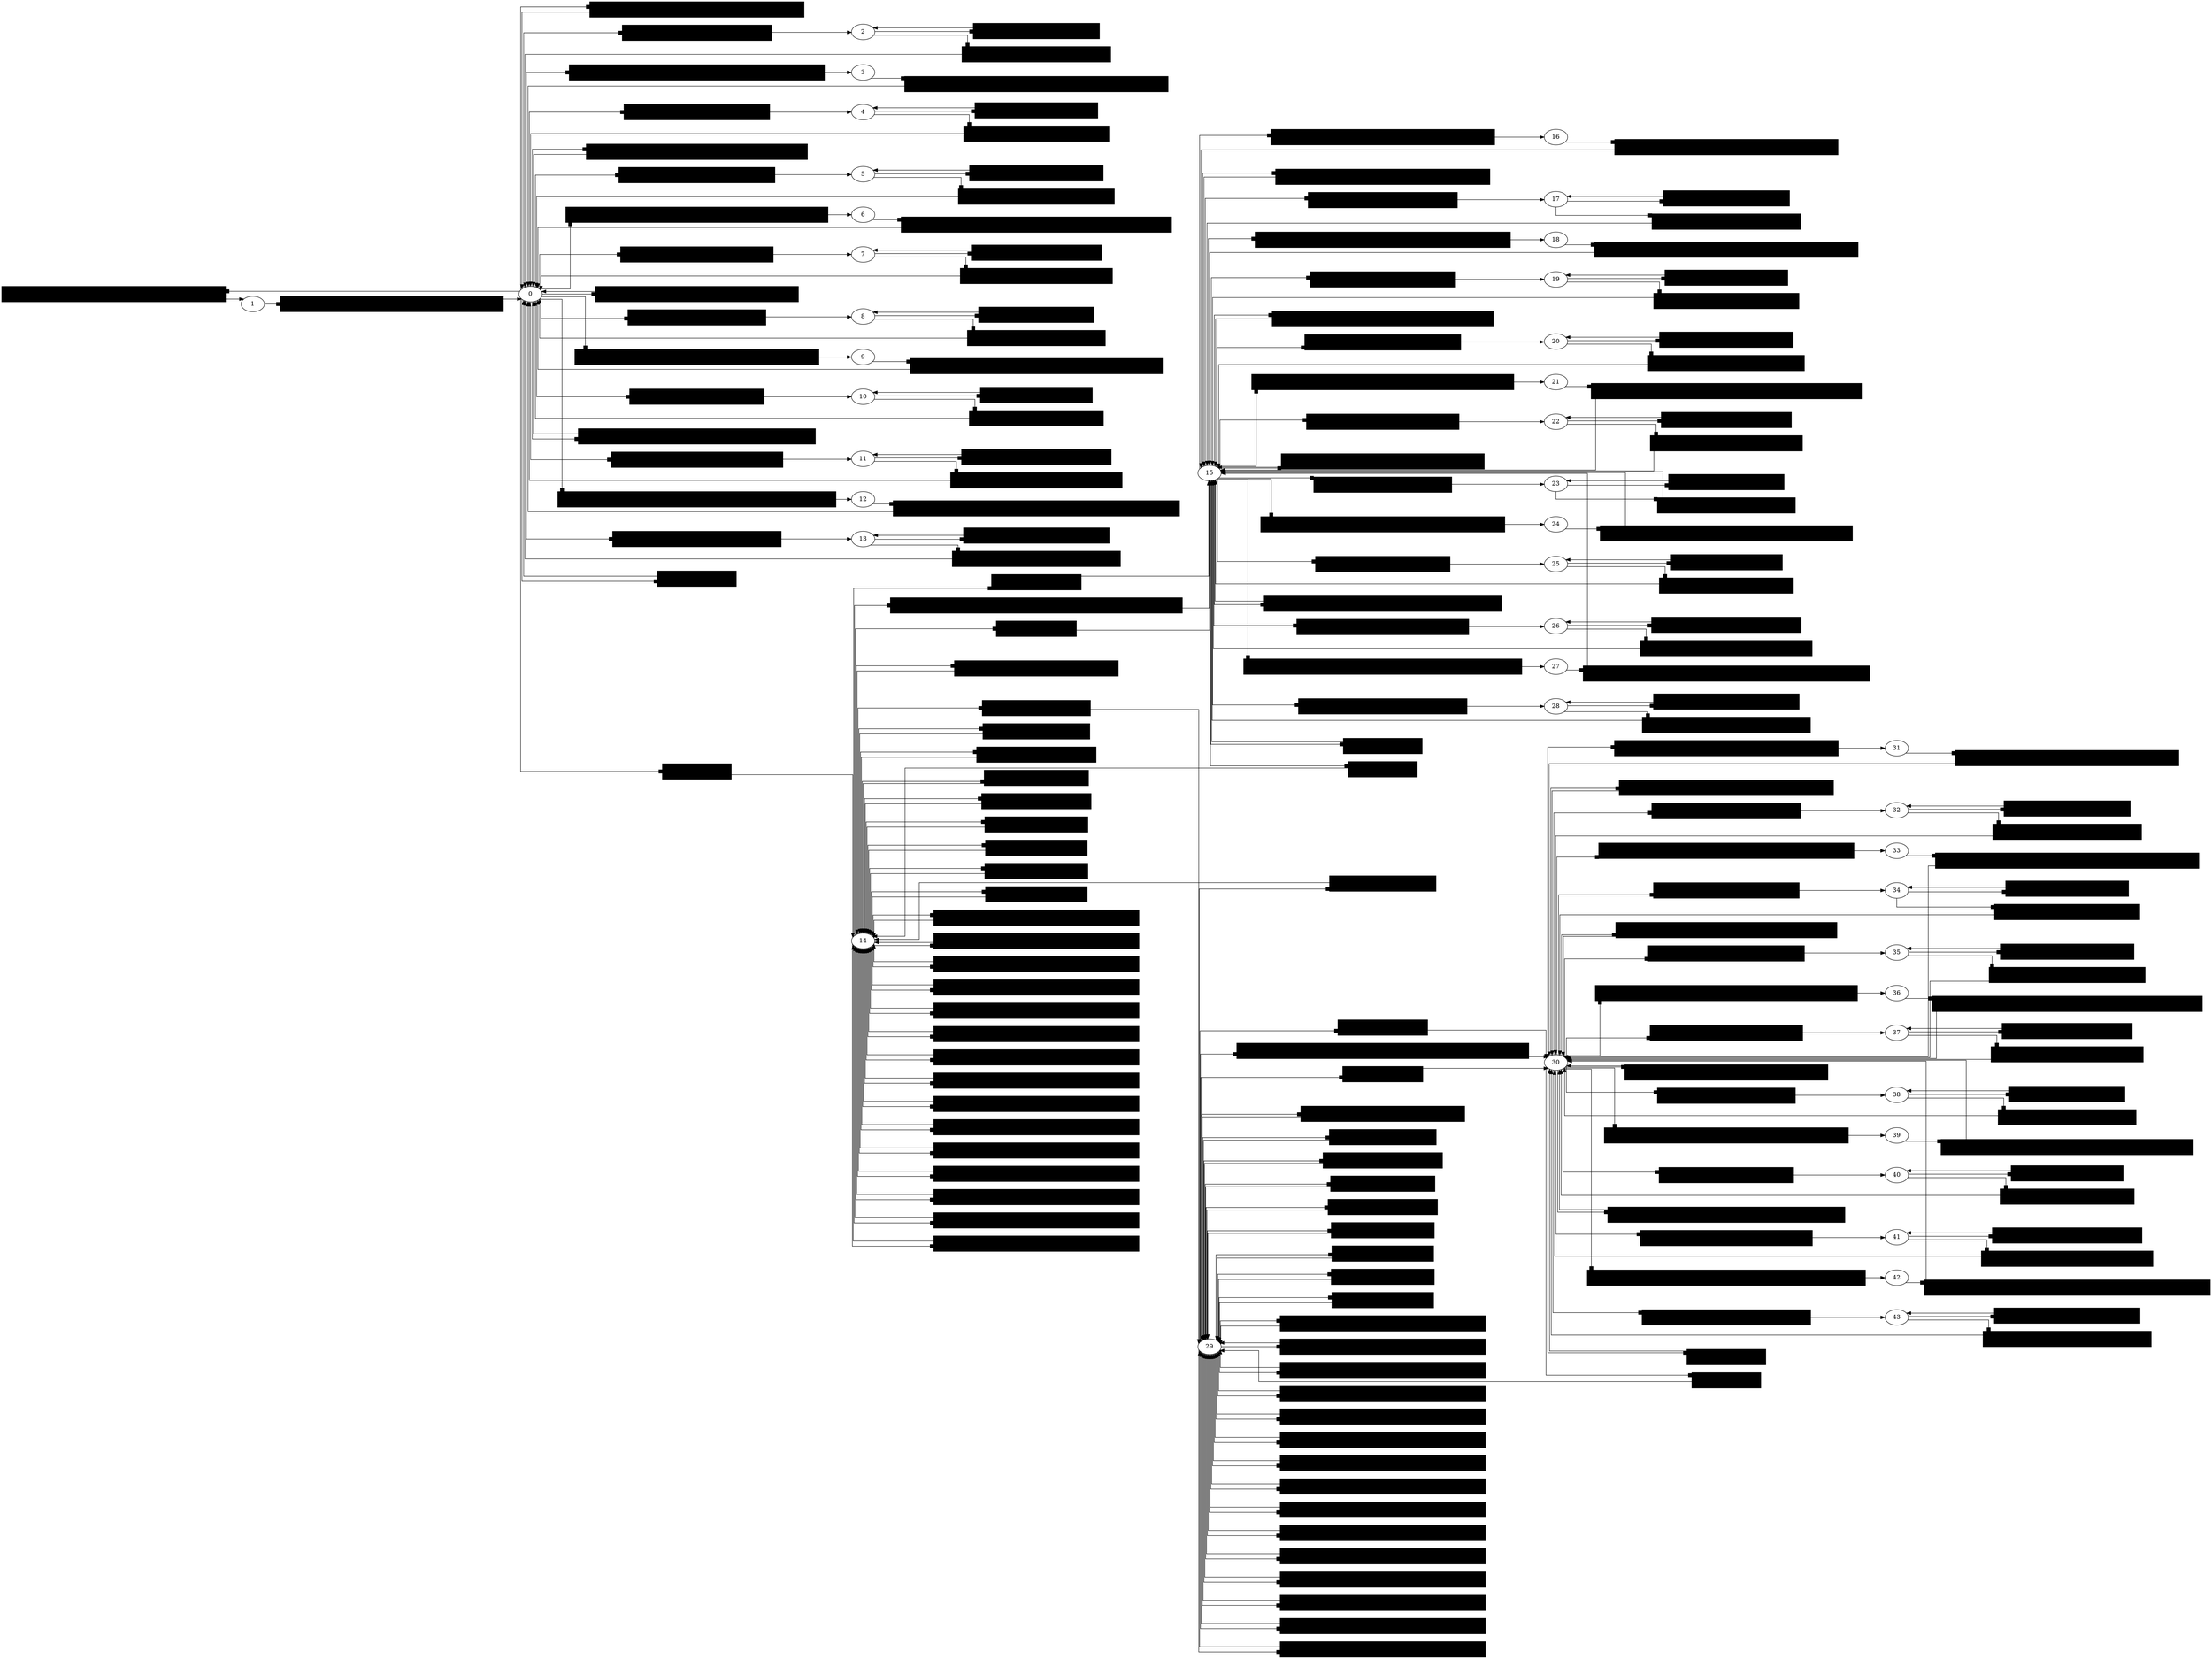 digraph G {

	rankdir="LR";
	splines=ortho;

	E0 [label="'mouseenter' on '#v-0'='svg'][1]/*[name()='g'][1]/*[name()='circle'][1])", shape="box", style="filled", fillcolor="#000000", fontcolor="#000000"];
	0 -> E0 [arrowhead="box"];
	E0 -> 1;

	E1 [label="'click' on '#selector-block-Alcohol div.selector-block-title span.undo'", shape="box", style="filled", fillcolor="#000000", fontcolor="#000000"];
	0 -> E1 [arrowhead="box"];
	E1 -> 0;

	E2 [label="'mouseenter' on '#bargram-interval-Alcohol-0'", shape="box", style="filled", fillcolor="#000000", fontcolor="#000000"];
	0 -> E2 [arrowhead="box"];
	E2 -> 2;

	E3 [label="'mousedown' on '#bargram-selector-Alcohol div.values-container div.value.slider'", shape="box", style="filled", fillcolor="#000000", fontcolor="#000000"];
	0 -> E3 [arrowhead="box"];
	E3 -> 3;

	E4 [label="'mouseenter' on '#boxplot-interval-Alcohol-0'", shape="box", style="filled", fillcolor="#000000", fontcolor="#000000"];
	0 -> E4 [arrowhead="box"];
	E4 -> 4;

	E5 [label="'click' on '#selector-block-Malicacid div.selector-block-title span.undo'", shape="box", style="filled", fillcolor="#000000", fontcolor="#000000"];
	0 -> E5 [arrowhead="box"];
	E5 -> 0;

	E6 [label="'mouseenter' on '#bargram-interval-Malicacid-0'", shape="box", style="filled", fillcolor="#000000", fontcolor="#000000"];
	0 -> E6 [arrowhead="box"];
	E6 -> 5;

	E7 [label="'mousedown' on '#bargram-selector-Malicacid div.values-container div.value.slider'", shape="box", style="filled", fillcolor="#000000", fontcolor="#000000"];
	0 -> E7 [arrowhead="box"];
	E7 -> 6;

	E8 [label="'mouseenter' on '#boxplot-interval-Malicacid-0'", shape="box", style="filled", fillcolor="#000000", fontcolor="#000000"];
	0 -> E8 [arrowhead="box"];
	E8 -> 7;

	E9 [label="'click' on '#selector-block-Ash div.selector-block-title span.undo'", shape="box", style="filled", fillcolor="#000000", fontcolor="#000000"];
	0 -> E9 [arrowhead="box"];
	E9 -> 0;

	E10 [label="'mouseenter' on '#bargram-interval-Ash-0'", shape="box", style="filled", fillcolor="#000000", fontcolor="#000000"];
	0 -> E10 [arrowhead="box"];
	E10 -> 8;

	E11 [label="'mousedown' on '#bargram-selector-Ash div.values-container div.value.slider'", shape="box", style="filled", fillcolor="#000000", fontcolor="#000000"];
	0 -> E11 [arrowhead="box"];
	E11 -> 9;

	E12 [label="'mouseenter' on '#boxplot-interval-Ash-0'", shape="box", style="filled", fillcolor="#000000", fontcolor="#000000"];
	0 -> E12 [arrowhead="box"];
	E12 -> 10;

	E13 [label="'click' on '#selector-block-Alcalinityofash div.selector-block-title span.undo'", shape="box", style="filled", fillcolor="#000000", fontcolor="#000000"];
	0 -> E13 [arrowhead="box"];
	E13 -> 0;

	E14 [label="'mouseenter' on '#bargram-interval-Alcalinityofash-0'", shape="box", style="filled", fillcolor="#000000", fontcolor="#000000"];
	0 -> E14 [arrowhead="box"];
	E14 -> 11;

	E15 [label="'mousedown' on '#bargram-selector-Alcalinityofash div.values-container div.value.slider'", shape="box", style="filled", fillcolor="#000000", fontcolor="#000000"];
	0 -> E15 [arrowhead="box"];
	E15 -> 12;

	E16 [label="'mouseenter' on '#boxplot-interval-Alcalinityofash-0'", shape="box", style="filled", fillcolor="#000000", fontcolor="#000000"];
	0 -> E16 [arrowhead="box"];
	E16 -> 13;

	E17 [label="'click' on '#deselect-all'", shape="box", style="filled", fillcolor="#000000", fontcolor="#000000"];
	0 -> E17 [arrowhead="box"];
	E17 -> 0;

	E18 [label="'click' on '#settings'", shape="box", style="filled", fillcolor="#000000", fontcolor="#000000"];
	0 -> E18 [arrowhead="box"];
	E18 -> 14;

	E19 [label="'mouseleave' on '#v-0'='svg'][1]/*[name()='g'][1]/*[name()='circle'][1])", shape="box", style="filled", fillcolor="#000000", fontcolor="#000000"];
	1 -> E19 [arrowhead="box"];
	E19 -> 0;

	E20 [label="'click' on '#bargram-interval-Alcohol-0'", shape="box", style="filled", fillcolor="#000000", fontcolor="#000000"];
	2 -> E20 [arrowhead="box"];
	E20 -> 2;

	E21 [label="'mouseleave' on '#bargram-interval-Alcohol-0'", shape="box", style="filled", fillcolor="#000000", fontcolor="#000000"];
	2 -> E21 [arrowhead="box"];
	E21 -> 0;

	E22 [label="'facsimile_back' on '#bargram-selector-Alcohol div.values-container div.value.slider'", shape="box", style="filled", fillcolor="#000000", fontcolor="#000000"];
	3 -> E22 [arrowhead="box"];
	E22 -> 0;

	E23 [label="'click' on '#boxplot-interval-Alcohol-0'", shape="box", style="filled", fillcolor="#000000", fontcolor="#000000"];
	4 -> E23 [arrowhead="box"];
	E23 -> 4;

	E24 [label="'mouseleave' on '#boxplot-interval-Alcohol-0'", shape="box", style="filled", fillcolor="#000000", fontcolor="#000000"];
	4 -> E24 [arrowhead="box"];
	E24 -> 0;

	E25 [label="'click' on '#bargram-interval-Malicacid-0'", shape="box", style="filled", fillcolor="#000000", fontcolor="#000000"];
	5 -> E25 [arrowhead="box"];
	E25 -> 5;

	E26 [label="'mouseleave' on '#bargram-interval-Malicacid-0'", shape="box", style="filled", fillcolor="#000000", fontcolor="#000000"];
	5 -> E26 [arrowhead="box"];
	E26 -> 0;

	E27 [label="'facsimile_back' on '#bargram-selector-Malicacid div.values-container div.value.slider'", shape="box", style="filled", fillcolor="#000000", fontcolor="#000000"];
	6 -> E27 [arrowhead="box"];
	E27 -> 0;

	E28 [label="'click' on '#boxplot-interval-Malicacid-0'", shape="box", style="filled", fillcolor="#000000", fontcolor="#000000"];
	7 -> E28 [arrowhead="box"];
	E28 -> 7;

	E29 [label="'mouseleave' on '#boxplot-interval-Malicacid-0'", shape="box", style="filled", fillcolor="#000000", fontcolor="#000000"];
	7 -> E29 [arrowhead="box"];
	E29 -> 0;

	E30 [label="'click' on '#bargram-interval-Ash-0'", shape="box", style="filled", fillcolor="#000000", fontcolor="#000000"];
	8 -> E30 [arrowhead="box"];
	E30 -> 8;

	E31 [label="'mouseleave' on '#bargram-interval-Ash-0'", shape="box", style="filled", fillcolor="#000000", fontcolor="#000000"];
	8 -> E31 [arrowhead="box"];
	E31 -> 0;

	E32 [label="'facsimile_back' on '#bargram-selector-Ash div.values-container div.value.slider'", shape="box", style="filled", fillcolor="#000000", fontcolor="#000000"];
	9 -> E32 [arrowhead="box"];
	E32 -> 0;

	E33 [label="'click' on '#boxplot-interval-Ash-0'", shape="box", style="filled", fillcolor="#000000", fontcolor="#000000"];
	10 -> E33 [arrowhead="box"];
	E33 -> 10;

	E34 [label="'mouseleave' on '#boxplot-interval-Ash-0'", shape="box", style="filled", fillcolor="#000000", fontcolor="#000000"];
	10 -> E34 [arrowhead="box"];
	E34 -> 0;

	E35 [label="'click' on '#bargram-interval-Alcalinityofash-0'", shape="box", style="filled", fillcolor="#000000", fontcolor="#000000"];
	11 -> E35 [arrowhead="box"];
	E35 -> 11;

	E36 [label="'mouseleave' on '#bargram-interval-Alcalinityofash-0'", shape="box", style="filled", fillcolor="#000000", fontcolor="#000000"];
	11 -> E36 [arrowhead="box"];
	E36 -> 0;

	E37 [label="'facsimile_back' on '#bargram-selector-Alcalinityofash div.values-container div.value.slider'", shape="box", style="filled", fillcolor="#000000", fontcolor="#000000"];
	12 -> E37 [arrowhead="box"];
	E37 -> 0;

	E38 [label="'click' on '#boxplot-interval-Alcalinityofash-0'", shape="box", style="filled", fillcolor="#000000", fontcolor="#000000"];
	13 -> E38 [arrowhead="box"];
	E38 -> 13;

	E39 [label="'mouseleave' on '#boxplot-interval-Alcalinityofash-0'", shape="box", style="filled", fillcolor="#000000", fontcolor="#000000"];
	13 -> E39 [arrowhead="box"];
	E39 -> 0;

	E40 [label="'click' on '#modal-settings'", shape="box", style="filled", fillcolor="#000000", fontcolor="#000000"];
	14 -> E40 [arrowhead="box"];
	E40 -> 15;

	E41 [label="'mousedown' on '#modal-settings div.modal-dialog'", shape="box", style="filled", fillcolor="#000000", fontcolor="#000000"];
	14 -> E41 [arrowhead="box"];
	E41 -> 14;

	E42 [label="'click' on '#modal-settings div.modal-dialog div.modal-content div.modal-header button.close'", shape="box", style="filled", fillcolor="#000000", fontcolor="#000000"];
	14 -> E42 [arrowhead="box"];
	E42 -> 15;

	E43 [label="'change' [wine.csv] on '#dataset'", shape="box", style="filled", fillcolor="#000000", fontcolor="#000000"];
	14 -> E43 [arrowhead="box"];
	E43 -> 29;

	E44 [label="'change' on '#blockOperationOr'", shape="box", style="filled", fillcolor="#000000", fontcolor="#000000"];
	14 -> E44 [arrowhead="box"];
	E44 -> 14;

	E45 [label="'change' on '#selectorOperationAnd'", shape="box", style="filled", fillcolor="#000000", fontcolor="#000000"];
	14 -> E45 [arrowhead="box"];
	E45 -> 14;

	E46 [label="'change' on '#feedback-domain'", shape="box", style="filled", fillcolor="#000000", fontcolor="#000000"];
	14 -> E46 [arrowhead="box"];
	E46 -> 14;

	E47 [label="'change' on '#feedback-coverage'", shape="box", style="filled", fillcolor="#000000", fontcolor="#000000"];
	14 -> E47 [arrowhead="box"];
	E47 -> 14;

	E48 [label="'change' on '#feedback-arrows'", shape="box", style="filled", fillcolor="#000000", fontcolor="#000000"];
	14 -> E48 [arrowhead="box"];
	E48 -> 14;

	E49 [label="'change' on '#feedback-tooltip'", shape="box", style="filled", fillcolor="#000000", fontcolor="#000000"];
	14 -> E49 [arrowhead="box"];
	E49 -> 14;

	E50 [label="'change' on '#uniform-selector'", shape="box", style="filled", fillcolor="#000000", fontcolor="#000000"];
	14 -> E50 [arrowhead="box"];
	E50 -> 14;

	E51 [label="'change' on '#boxplot-selector'", shape="box", style="filled", fillcolor="#000000", fontcolor="#000000"];
	14 -> E51 [arrowhead="box"];
	E51 -> 14;

	E52 [label="'change' on '#metrics-list div.form-check input.form-check-input'", shape="box", style="filled", fillcolor="#000000", fontcolor="#000000"];
	14 -> E52 [arrowhead="box"];
	E52 -> 14;

	E53 [label="'change' on '#metrics-list div.form-check input.form-check-input'", shape="box", style="filled", fillcolor="#000000", fontcolor="#000000"];
	14 -> E53 [arrowhead="box"];
	E53 -> 14;

	E54 [label="'change' on '#metrics-list div.form-check input.form-check-input'", shape="box", style="filled", fillcolor="#000000", fontcolor="#000000"];
	14 -> E54 [arrowhead="box"];
	E54 -> 14;

	E55 [label="'change' on '#metrics-list div.form-check input.form-check-input'", shape="box", style="filled", fillcolor="#000000", fontcolor="#000000"];
	14 -> E55 [arrowhead="box"];
	E55 -> 14;

	E56 [label="'change' on '#metrics-list div.form-check input.form-check-input'", shape="box", style="filled", fillcolor="#000000", fontcolor="#000000"];
	14 -> E56 [arrowhead="box"];
	E56 -> 14;

	E57 [label="'change' on '#metrics-list div.form-check input.form-check-input'", shape="box", style="filled", fillcolor="#000000", fontcolor="#000000"];
	14 -> E57 [arrowhead="box"];
	E57 -> 14;

	E58 [label="'change' on '#metrics-list div.form-check input.form-check-input'", shape="box", style="filled", fillcolor="#000000", fontcolor="#000000"];
	14 -> E58 [arrowhead="box"];
	E58 -> 14;

	E59 [label="'change' on '#metrics-list div.form-check input.form-check-input'", shape="box", style="filled", fillcolor="#000000", fontcolor="#000000"];
	14 -> E59 [arrowhead="box"];
	E59 -> 14;

	E60 [label="'change' on '#metrics-list div.form-check input.form-check-input'", shape="box", style="filled", fillcolor="#000000", fontcolor="#000000"];
	14 -> E60 [arrowhead="box"];
	E60 -> 14;

	E61 [label="'change' on '#metrics-list div.form-check input.form-check-input'", shape="box", style="filled", fillcolor="#000000", fontcolor="#000000"];
	14 -> E61 [arrowhead="box"];
	E61 -> 14;

	E62 [label="'change' on '#metrics-list div.form-check input.form-check-input'", shape="box", style="filled", fillcolor="#000000", fontcolor="#000000"];
	14 -> E62 [arrowhead="box"];
	E62 -> 14;

	E63 [label="'change' on '#metrics-list div.form-check input.form-check-input'", shape="box", style="filled", fillcolor="#000000", fontcolor="#000000"];
	14 -> E63 [arrowhead="box"];
	E63 -> 14;

	E64 [label="'change' on '#metrics-list div.form-check input.form-check-input'", shape="box", style="filled", fillcolor="#000000", fontcolor="#000000"];
	14 -> E64 [arrowhead="box"];
	E64 -> 14;

	E65 [label="'change' on '#metrics-list div.form-check input.form-check-input'", shape="box", style="filled", fillcolor="#000000", fontcolor="#000000"];
	14 -> E65 [arrowhead="box"];
	E65 -> 14;

	E66 [label="'change' on '#metrics-list div.form-check input.form-check-input'", shape="box", style="filled", fillcolor="#000000", fontcolor="#000000"];
	14 -> E66 [arrowhead="box"];
	E66 -> 14;

	E67 [label="'click' on '#save-button'", shape="box", style="filled", fillcolor="#000000", fontcolor="#000000"];
	14 -> E67 [arrowhead="box"];
	E67 -> 15;

	E68 [label="'mouseenter' on '#v-0'='svg'][1]/*[name()='g'][1]/*[name()='circle'][1])", shape="box", style="filled", fillcolor="#000000", fontcolor="#000000"];
	15 -> E68 [arrowhead="box"];
	E68 -> 16;

	E69 [label="'click' on '#selector-block-Alcohol div.selector-block-title span.undo'", shape="box", style="filled", fillcolor="#000000", fontcolor="#000000"];
	15 -> E69 [arrowhead="box"];
	E69 -> 15;

	E70 [label="'mouseenter' on '#bargram-interval-Alcohol-0'", shape="box", style="filled", fillcolor="#000000", fontcolor="#000000"];
	15 -> E70 [arrowhead="box"];
	E70 -> 17;

	E71 [label="'mousedown' on '#bargram-selector-Alcohol div.values-container div.value.slider'", shape="box", style="filled", fillcolor="#000000", fontcolor="#000000"];
	15 -> E71 [arrowhead="box"];
	E71 -> 18;

	E72 [label="'mouseenter' on '#boxplot-interval-Alcohol-0'", shape="box", style="filled", fillcolor="#000000", fontcolor="#000000"];
	15 -> E72 [arrowhead="box"];
	E72 -> 19;

	E73 [label="'click' on '#selector-block-Malicacid div.selector-block-title span.undo'", shape="box", style="filled", fillcolor="#000000", fontcolor="#000000"];
	15 -> E73 [arrowhead="box"];
	E73 -> 15;

	E74 [label="'mouseenter' on '#bargram-interval-Malicacid-0'", shape="box", style="filled", fillcolor="#000000", fontcolor="#000000"];
	15 -> E74 [arrowhead="box"];
	E74 -> 20;

	E75 [label="'mousedown' on '#bargram-selector-Malicacid div.values-container div.value.slider'", shape="box", style="filled", fillcolor="#000000", fontcolor="#000000"];
	15 -> E75 [arrowhead="box"];
	E75 -> 21;

	E76 [label="'mouseenter' on '#boxplot-interval-Malicacid-0'", shape="box", style="filled", fillcolor="#000000", fontcolor="#000000"];
	15 -> E76 [arrowhead="box"];
	E76 -> 22;

	E77 [label="'click' on '#selector-block-Ash div.selector-block-title span.undo'", shape="box", style="filled", fillcolor="#000000", fontcolor="#000000"];
	15 -> E77 [arrowhead="box"];
	E77 -> 15;

	E78 [label="'mouseenter' on '#bargram-interval-Ash-0'", shape="box", style="filled", fillcolor="#000000", fontcolor="#000000"];
	15 -> E78 [arrowhead="box"];
	E78 -> 23;

	E79 [label="'mousedown' on '#bargram-selector-Ash div.values-container div.value.slider'", shape="box", style="filled", fillcolor="#000000", fontcolor="#000000"];
	15 -> E79 [arrowhead="box"];
	E79 -> 24;

	E80 [label="'mouseenter' on '#boxplot-interval-Ash-0'", shape="box", style="filled", fillcolor="#000000", fontcolor="#000000"];
	15 -> E80 [arrowhead="box"];
	E80 -> 25;

	E81 [label="'click' on '#selector-block-Alcalinityofash div.selector-block-title span.undo'", shape="box", style="filled", fillcolor="#000000", fontcolor="#000000"];
	15 -> E81 [arrowhead="box"];
	E81 -> 15;

	E82 [label="'mouseenter' on '#bargram-interval-Alcalinityofash-0'", shape="box", style="filled", fillcolor="#000000", fontcolor="#000000"];
	15 -> E82 [arrowhead="box"];
	E82 -> 26;

	E83 [label="'mousedown' on '#bargram-selector-Alcalinityofash div.values-container div.value.slider'", shape="box", style="filled", fillcolor="#000000", fontcolor="#000000"];
	15 -> E83 [arrowhead="box"];
	E83 -> 27;

	E84 [label="'mouseenter' on '#boxplot-interval-Alcalinityofash-0'", shape="box", style="filled", fillcolor="#000000", fontcolor="#000000"];
	15 -> E84 [arrowhead="box"];
	E84 -> 28;

	E85 [label="'click' on '#deselect-all'", shape="box", style="filled", fillcolor="#000000", fontcolor="#000000"];
	15 -> E85 [arrowhead="box"];
	E85 -> 15;

	E86 [label="'click' on '#settings'", shape="box", style="filled", fillcolor="#000000", fontcolor="#000000"];
	15 -> E86 [arrowhead="box"];
	E86 -> 14;

	E87 [label="'mouseleave' on '#v-0'='svg'][1]/*[name()='g'][1]/*[name()='circle'][1])", shape="box", style="filled", fillcolor="#000000", fontcolor="#000000"];
	16 -> E87 [arrowhead="box"];
	E87 -> 15;

	E88 [label="'click' on '#bargram-interval-Alcohol-0'", shape="box", style="filled", fillcolor="#000000", fontcolor="#000000"];
	17 -> E88 [arrowhead="box"];
	E88 -> 17;

	E89 [label="'mouseleave' on '#bargram-interval-Alcohol-0'", shape="box", style="filled", fillcolor="#000000", fontcolor="#000000"];
	17 -> E89 [arrowhead="box"];
	E89 -> 15;

	E90 [label="'facsimile_back' on '#bargram-selector-Alcohol div.values-container div.value.slider'", shape="box", style="filled", fillcolor="#000000", fontcolor="#000000"];
	18 -> E90 [arrowhead="box"];
	E90 -> 15;

	E91 [label="'click' on '#boxplot-interval-Alcohol-0'", shape="box", style="filled", fillcolor="#000000", fontcolor="#000000"];
	19 -> E91 [arrowhead="box"];
	E91 -> 19;

	E92 [label="'mouseleave' on '#boxplot-interval-Alcohol-0'", shape="box", style="filled", fillcolor="#000000", fontcolor="#000000"];
	19 -> E92 [arrowhead="box"];
	E92 -> 15;

	E93 [label="'click' on '#bargram-interval-Malicacid-0'", shape="box", style="filled", fillcolor="#000000", fontcolor="#000000"];
	20 -> E93 [arrowhead="box"];
	E93 -> 20;

	E94 [label="'mouseleave' on '#bargram-interval-Malicacid-0'", shape="box", style="filled", fillcolor="#000000", fontcolor="#000000"];
	20 -> E94 [arrowhead="box"];
	E94 -> 15;

	E95 [label="'facsimile_back' on '#bargram-selector-Malicacid div.values-container div.value.slider'", shape="box", style="filled", fillcolor="#000000", fontcolor="#000000"];
	21 -> E95 [arrowhead="box"];
	E95 -> 15;

	E96 [label="'click' on '#boxplot-interval-Malicacid-0'", shape="box", style="filled", fillcolor="#000000", fontcolor="#000000"];
	22 -> E96 [arrowhead="box"];
	E96 -> 22;

	E97 [label="'mouseleave' on '#boxplot-interval-Malicacid-0'", shape="box", style="filled", fillcolor="#000000", fontcolor="#000000"];
	22 -> E97 [arrowhead="box"];
	E97 -> 15;

	E98 [label="'click' on '#bargram-interval-Ash-0'", shape="box", style="filled", fillcolor="#000000", fontcolor="#000000"];
	23 -> E98 [arrowhead="box"];
	E98 -> 23;

	E99 [label="'mouseleave' on '#bargram-interval-Ash-0'", shape="box", style="filled", fillcolor="#000000", fontcolor="#000000"];
	23 -> E99 [arrowhead="box"];
	E99 -> 15;

	E100 [label="'facsimile_back' on '#bargram-selector-Ash div.values-container div.value.slider'", shape="box", style="filled", fillcolor="#000000", fontcolor="#000000"];
	24 -> E100 [arrowhead="box"];
	E100 -> 15;

	E101 [label="'click' on '#boxplot-interval-Ash-0'", shape="box", style="filled", fillcolor="#000000", fontcolor="#000000"];
	25 -> E101 [arrowhead="box"];
	E101 -> 25;

	E102 [label="'mouseleave' on '#boxplot-interval-Ash-0'", shape="box", style="filled", fillcolor="#000000", fontcolor="#000000"];
	25 -> E102 [arrowhead="box"];
	E102 -> 15;

	E103 [label="'click' on '#bargram-interval-Alcalinityofash-0'", shape="box", style="filled", fillcolor="#000000", fontcolor="#000000"];
	26 -> E103 [arrowhead="box"];
	E103 -> 26;

	E104 [label="'mouseleave' on '#bargram-interval-Alcalinityofash-0'", shape="box", style="filled", fillcolor="#000000", fontcolor="#000000"];
	26 -> E104 [arrowhead="box"];
	E104 -> 15;

	E105 [label="'facsimile_back' on '#bargram-selector-Alcalinityofash div.values-container div.value.slider'", shape="box", style="filled", fillcolor="#000000", fontcolor="#000000"];
	27 -> E105 [arrowhead="box"];
	E105 -> 15;

	E106 [label="'click' on '#boxplot-interval-Alcalinityofash-0'", shape="box", style="filled", fillcolor="#000000", fontcolor="#000000"];
	28 -> E106 [arrowhead="box"];
	E106 -> 28;

	E107 [label="'mouseleave' on '#boxplot-interval-Alcalinityofash-0'", shape="box", style="filled", fillcolor="#000000", fontcolor="#000000"];
	28 -> E107 [arrowhead="box"];
	E107 -> 15;

	E108 [label="'click' on '#modal-settings'", shape="box", style="filled", fillcolor="#000000", fontcolor="#000000"];
	29 -> E108 [arrowhead="box"];
	E108 -> 30;

	E109 [label="'mousedown' on '#modal-settings div.modal-dialog'", shape="box", style="filled", fillcolor="#000000", fontcolor="#000000"];
	29 -> E109 [arrowhead="box"];
	E109 -> 29;

	E110 [label="'click' on '#modal-settings div.modal-dialog div.modal-content div.modal-header button.close'", shape="box", style="filled", fillcolor="#000000", fontcolor="#000000"];
	29 -> E110 [arrowhead="box"];
	E110 -> 30;

	E111 [label="'change' [cars.csv] on '#dataset'", shape="box", style="filled", fillcolor="#000000", fontcolor="#000000"];
	29 -> E111 [arrowhead="box"];
	E111 -> 14;

	E112 [label="'change' on '#blockOperationOr'", shape="box", style="filled", fillcolor="#000000", fontcolor="#000000"];
	29 -> E112 [arrowhead="box"];
	E112 -> 29;

	E113 [label="'change' on '#selectorOperationAnd'", shape="box", style="filled", fillcolor="#000000", fontcolor="#000000"];
	29 -> E113 [arrowhead="box"];
	E113 -> 29;

	E114 [label="'change' on '#feedback-domain'", shape="box", style="filled", fillcolor="#000000", fontcolor="#000000"];
	29 -> E114 [arrowhead="box"];
	E114 -> 29;

	E115 [label="'change' on '#feedback-coverage'", shape="box", style="filled", fillcolor="#000000", fontcolor="#000000"];
	29 -> E115 [arrowhead="box"];
	E115 -> 29;

	E116 [label="'change' on '#feedback-arrows'", shape="box", style="filled", fillcolor="#000000", fontcolor="#000000"];
	29 -> E116 [arrowhead="box"];
	E116 -> 29;

	E117 [label="'change' on '#feedback-tooltip'", shape="box", style="filled", fillcolor="#000000", fontcolor="#000000"];
	29 -> E117 [arrowhead="box"];
	E117 -> 29;

	E118 [label="'change' on '#uniform-selector'", shape="box", style="filled", fillcolor="#000000", fontcolor="#000000"];
	29 -> E118 [arrowhead="box"];
	E118 -> 29;

	E119 [label="'change' on '#boxplot-selector'", shape="box", style="filled", fillcolor="#000000", fontcolor="#000000"];
	29 -> E119 [arrowhead="box"];
	E119 -> 29;

	E120 [label="'change' on '#metrics-list div.form-check input.form-check-input'", shape="box", style="filled", fillcolor="#000000", fontcolor="#000000"];
	29 -> E120 [arrowhead="box"];
	E120 -> 29;

	E121 [label="'change' on '#metrics-list div.form-check input.form-check-input'", shape="box", style="filled", fillcolor="#000000", fontcolor="#000000"];
	29 -> E121 [arrowhead="box"];
	E121 -> 29;

	E122 [label="'change' on '#metrics-list div.form-check input.form-check-input'", shape="box", style="filled", fillcolor="#000000", fontcolor="#000000"];
	29 -> E122 [arrowhead="box"];
	E122 -> 29;

	E123 [label="'change' on '#metrics-list div.form-check input.form-check-input'", shape="box", style="filled", fillcolor="#000000", fontcolor="#000000"];
	29 -> E123 [arrowhead="box"];
	E123 -> 29;

	E124 [label="'change' on '#metrics-list div.form-check input.form-check-input'", shape="box", style="filled", fillcolor="#000000", fontcolor="#000000"];
	29 -> E124 [arrowhead="box"];
	E124 -> 29;

	E125 [label="'change' on '#metrics-list div.form-check input.form-check-input'", shape="box", style="filled", fillcolor="#000000", fontcolor="#000000"];
	29 -> E125 [arrowhead="box"];
	E125 -> 29;

	E126 [label="'change' on '#metrics-list div.form-check input.form-check-input'", shape="box", style="filled", fillcolor="#000000", fontcolor="#000000"];
	29 -> E126 [arrowhead="box"];
	E126 -> 29;

	E127 [label="'change' on '#metrics-list div.form-check input.form-check-input'", shape="box", style="filled", fillcolor="#000000", fontcolor="#000000"];
	29 -> E127 [arrowhead="box"];
	E127 -> 29;

	E128 [label="'change' on '#metrics-list div.form-check input.form-check-input'", shape="box", style="filled", fillcolor="#000000", fontcolor="#000000"];
	29 -> E128 [arrowhead="box"];
	E128 -> 29;

	E129 [label="'change' on '#metrics-list div.form-check input.form-check-input'", shape="box", style="filled", fillcolor="#000000", fontcolor="#000000"];
	29 -> E129 [arrowhead="box"];
	E129 -> 29;

	E130 [label="'change' on '#metrics-list div.form-check input.form-check-input'", shape="box", style="filled", fillcolor="#000000", fontcolor="#000000"];
	29 -> E130 [arrowhead="box"];
	E130 -> 29;

	E131 [label="'change' on '#metrics-list div.form-check input.form-check-input'", shape="box", style="filled", fillcolor="#000000", fontcolor="#000000"];
	29 -> E131 [arrowhead="box"];
	E131 -> 29;

	E132 [label="'change' on '#metrics-list div.form-check input.form-check-input'", shape="box", style="filled", fillcolor="#000000", fontcolor="#000000"];
	29 -> E132 [arrowhead="box"];
	E132 -> 29;

	E133 [label="'change' on '#metrics-list div.form-check input.form-check-input'", shape="box", style="filled", fillcolor="#000000", fontcolor="#000000"];
	29 -> E133 [arrowhead="box"];
	E133 -> 29;

	E134 [label="'change' on '#metrics-list div.form-check input.form-check-input'", shape="box", style="filled", fillcolor="#000000", fontcolor="#000000"];
	29 -> E134 [arrowhead="box"];
	E134 -> 29;

	E135 [label="'click' on '#save-button'", shape="box", style="filled", fillcolor="#000000", fontcolor="#000000"];
	29 -> E135 [arrowhead="box"];
	E135 -> 30;

	E136 [label="'mouseenter' on '#v-0'='svg'][1]/*[name()='g'][1]/*[name()='circle'][1])", shape="box", style="filled", fillcolor="#000000", fontcolor="#000000"];
	30 -> E136 [arrowhead="box"];
	E136 -> 31;

	E137 [label="'click' on '#selector-block-Alcohol div.selector-block-title span.undo'", shape="box", style="filled", fillcolor="#000000", fontcolor="#000000"];
	30 -> E137 [arrowhead="box"];
	E137 -> 30;

	E138 [label="'mouseenter' on '#bargram-interval-Alcohol-0'", shape="box", style="filled", fillcolor="#000000", fontcolor="#000000"];
	30 -> E138 [arrowhead="box"];
	E138 -> 32;

	E139 [label="'mousedown' on '#bargram-selector-Alcohol div.values-container div.value.slider'", shape="box", style="filled", fillcolor="#000000", fontcolor="#000000"];
	30 -> E139 [arrowhead="box"];
	E139 -> 33;

	E140 [label="'mouseenter' on '#boxplot-interval-Alcohol-0'", shape="box", style="filled", fillcolor="#000000", fontcolor="#000000"];
	30 -> E140 [arrowhead="box"];
	E140 -> 34;

	E141 [label="'click' on '#selector-block-Malicacid div.selector-block-title span.undo'", shape="box", style="filled", fillcolor="#000000", fontcolor="#000000"];
	30 -> E141 [arrowhead="box"];
	E141 -> 30;

	E142 [label="'mouseenter' on '#bargram-interval-Malicacid-0'", shape="box", style="filled", fillcolor="#000000", fontcolor="#000000"];
	30 -> E142 [arrowhead="box"];
	E142 -> 35;

	E143 [label="'mousedown' on '#bargram-selector-Malicacid div.values-container div.value.slider'", shape="box", style="filled", fillcolor="#000000", fontcolor="#000000"];
	30 -> E143 [arrowhead="box"];
	E143 -> 36;

	E144 [label="'mouseenter' on '#boxplot-interval-Malicacid-0'", shape="box", style="filled", fillcolor="#000000", fontcolor="#000000"];
	30 -> E144 [arrowhead="box"];
	E144 -> 37;

	E145 [label="'click' on '#selector-block-Ash div.selector-block-title span.undo'", shape="box", style="filled", fillcolor="#000000", fontcolor="#000000"];
	30 -> E145 [arrowhead="box"];
	E145 -> 30;

	E146 [label="'mouseenter' on '#bargram-interval-Ash-0'", shape="box", style="filled", fillcolor="#000000", fontcolor="#000000"];
	30 -> E146 [arrowhead="box"];
	E146 -> 38;

	E147 [label="'mousedown' on '#bargram-selector-Ash div.values-container div.value.slider'", shape="box", style="filled", fillcolor="#000000", fontcolor="#000000"];
	30 -> E147 [arrowhead="box"];
	E147 -> 39;

	E148 [label="'mouseenter' on '#boxplot-interval-Ash-0'", shape="box", style="filled", fillcolor="#000000", fontcolor="#000000"];
	30 -> E148 [arrowhead="box"];
	E148 -> 40;

	E149 [label="'click' on '#selector-block-Alcalinityofash div.selector-block-title span.undo'", shape="box", style="filled", fillcolor="#000000", fontcolor="#000000"];
	30 -> E149 [arrowhead="box"];
	E149 -> 30;

	E150 [label="'mouseenter' on '#bargram-interval-Alcalinityofash-0'", shape="box", style="filled", fillcolor="#000000", fontcolor="#000000"];
	30 -> E150 [arrowhead="box"];
	E150 -> 41;

	E151 [label="'mousedown' on '#bargram-selector-Alcalinityofash div.values-container div.value.slider'", shape="box", style="filled", fillcolor="#000000", fontcolor="#000000"];
	30 -> E151 [arrowhead="box"];
	E151 -> 42;

	E152 [label="'mouseenter' on '#boxplot-interval-Alcalinityofash-0'", shape="box", style="filled", fillcolor="#000000", fontcolor="#000000"];
	30 -> E152 [arrowhead="box"];
	E152 -> 43;

	E153 [label="'click' on '#deselect-all'", shape="box", style="filled", fillcolor="#000000", fontcolor="#000000"];
	30 -> E153 [arrowhead="box"];
	E153 -> 30;

	E154 [label="'click' on '#settings'", shape="box", style="filled", fillcolor="#000000", fontcolor="#000000"];
	30 -> E154 [arrowhead="box"];
	E154 -> 29;

	E155 [label="'mouseleave' on '#v-0'='svg'][1]/*[name()='g'][1]/*[name()='circle'][1])", shape="box", style="filled", fillcolor="#000000", fontcolor="#000000"];
	31 -> E155 [arrowhead="box"];
	E155 -> 30;

	E156 [label="'click' on '#bargram-interval-Alcohol-0'", shape="box", style="filled", fillcolor="#000000", fontcolor="#000000"];
	32 -> E156 [arrowhead="box"];
	E156 -> 32;

	E157 [label="'mouseleave' on '#bargram-interval-Alcohol-0'", shape="box", style="filled", fillcolor="#000000", fontcolor="#000000"];
	32 -> E157 [arrowhead="box"];
	E157 -> 30;

	E158 [label="'facsimile_back' on '#bargram-selector-Alcohol div.values-container div.value.slider'", shape="box", style="filled", fillcolor="#000000", fontcolor="#000000"];
	33 -> E158 [arrowhead="box"];
	E158 -> 30;

	E159 [label="'click' on '#boxplot-interval-Alcohol-0'", shape="box", style="filled", fillcolor="#000000", fontcolor="#000000"];
	34 -> E159 [arrowhead="box"];
	E159 -> 34;

	E160 [label="'mouseleave' on '#boxplot-interval-Alcohol-0'", shape="box", style="filled", fillcolor="#000000", fontcolor="#000000"];
	34 -> E160 [arrowhead="box"];
	E160 -> 30;

	E161 [label="'click' on '#bargram-interval-Malicacid-0'", shape="box", style="filled", fillcolor="#000000", fontcolor="#000000"];
	35 -> E161 [arrowhead="box"];
	E161 -> 35;

	E162 [label="'mouseleave' on '#bargram-interval-Malicacid-0'", shape="box", style="filled", fillcolor="#000000", fontcolor="#000000"];
	35 -> E162 [arrowhead="box"];
	E162 -> 30;

	E163 [label="'facsimile_back' on '#bargram-selector-Malicacid div.values-container div.value.slider'", shape="box", style="filled", fillcolor="#000000", fontcolor="#000000"];
	36 -> E163 [arrowhead="box"];
	E163 -> 30;

	E164 [label="'click' on '#boxplot-interval-Malicacid-0'", shape="box", style="filled", fillcolor="#000000", fontcolor="#000000"];
	37 -> E164 [arrowhead="box"];
	E164 -> 37;

	E165 [label="'mouseleave' on '#boxplot-interval-Malicacid-0'", shape="box", style="filled", fillcolor="#000000", fontcolor="#000000"];
	37 -> E165 [arrowhead="box"];
	E165 -> 30;

	E166 [label="'click' on '#bargram-interval-Ash-0'", shape="box", style="filled", fillcolor="#000000", fontcolor="#000000"];
	38 -> E166 [arrowhead="box"];
	E166 -> 38;

	E167 [label="'mouseleave' on '#bargram-interval-Ash-0'", shape="box", style="filled", fillcolor="#000000", fontcolor="#000000"];
	38 -> E167 [arrowhead="box"];
	E167 -> 30;

	E168 [label="'facsimile_back' on '#bargram-selector-Ash div.values-container div.value.slider'", shape="box", style="filled", fillcolor="#000000", fontcolor="#000000"];
	39 -> E168 [arrowhead="box"];
	E168 -> 30;

	E169 [label="'click' on '#boxplot-interval-Ash-0'", shape="box", style="filled", fillcolor="#000000", fontcolor="#000000"];
	40 -> E169 [arrowhead="box"];
	E169 -> 40;

	E170 [label="'mouseleave' on '#boxplot-interval-Ash-0'", shape="box", style="filled", fillcolor="#000000", fontcolor="#000000"];
	40 -> E170 [arrowhead="box"];
	E170 -> 30;

	E171 [label="'click' on '#bargram-interval-Alcalinityofash-0'", shape="box", style="filled", fillcolor="#000000", fontcolor="#000000"];
	41 -> E171 [arrowhead="box"];
	E171 -> 41;

	E172 [label="'mouseleave' on '#bargram-interval-Alcalinityofash-0'", shape="box", style="filled", fillcolor="#000000", fontcolor="#000000"];
	41 -> E172 [arrowhead="box"];
	E172 -> 30;

	E173 [label="'facsimile_back' on '#bargram-selector-Alcalinityofash div.values-container div.value.slider'", shape="box", style="filled", fillcolor="#000000", fontcolor="#000000"];
	42 -> E173 [arrowhead="box"];
	E173 -> 30;

	E174 [label="'click' on '#boxplot-interval-Alcalinityofash-0'", shape="box", style="filled", fillcolor="#000000", fontcolor="#000000"];
	43 -> E174 [arrowhead="box"];
	E174 -> 43;

	E175 [label="'mouseleave' on '#boxplot-interval-Alcalinityofash-0'", shape="box", style="filled", fillcolor="#000000", fontcolor="#000000"];
	43 -> E175 [arrowhead="box"];
	E175 -> 30;

}